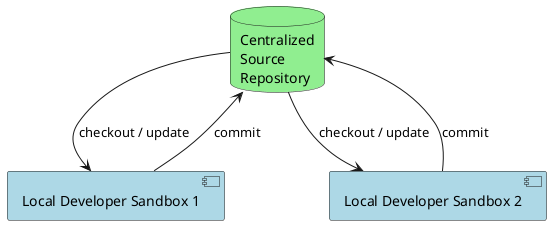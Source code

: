 @startuml
scale 1.0

!define LOCAL_DEVELOPER_SANDBOX circle #lightblue

database "Centralized\nSource\nRepository" as scm #lightgreen
LOCAL_DEVELOPER_SANDBOX [Local Developer Sandbox 1] as ldsb1
LOCAL_DEVELOPER_SANDBOX [Local Developer Sandbox 2] as ldsb2

scm --> ldsb1 : checkout / update
ldsb1 --> scm : commit

scm --> ldsb2 : checkout / update
ldsb2 --> scm : commit

@enduml
